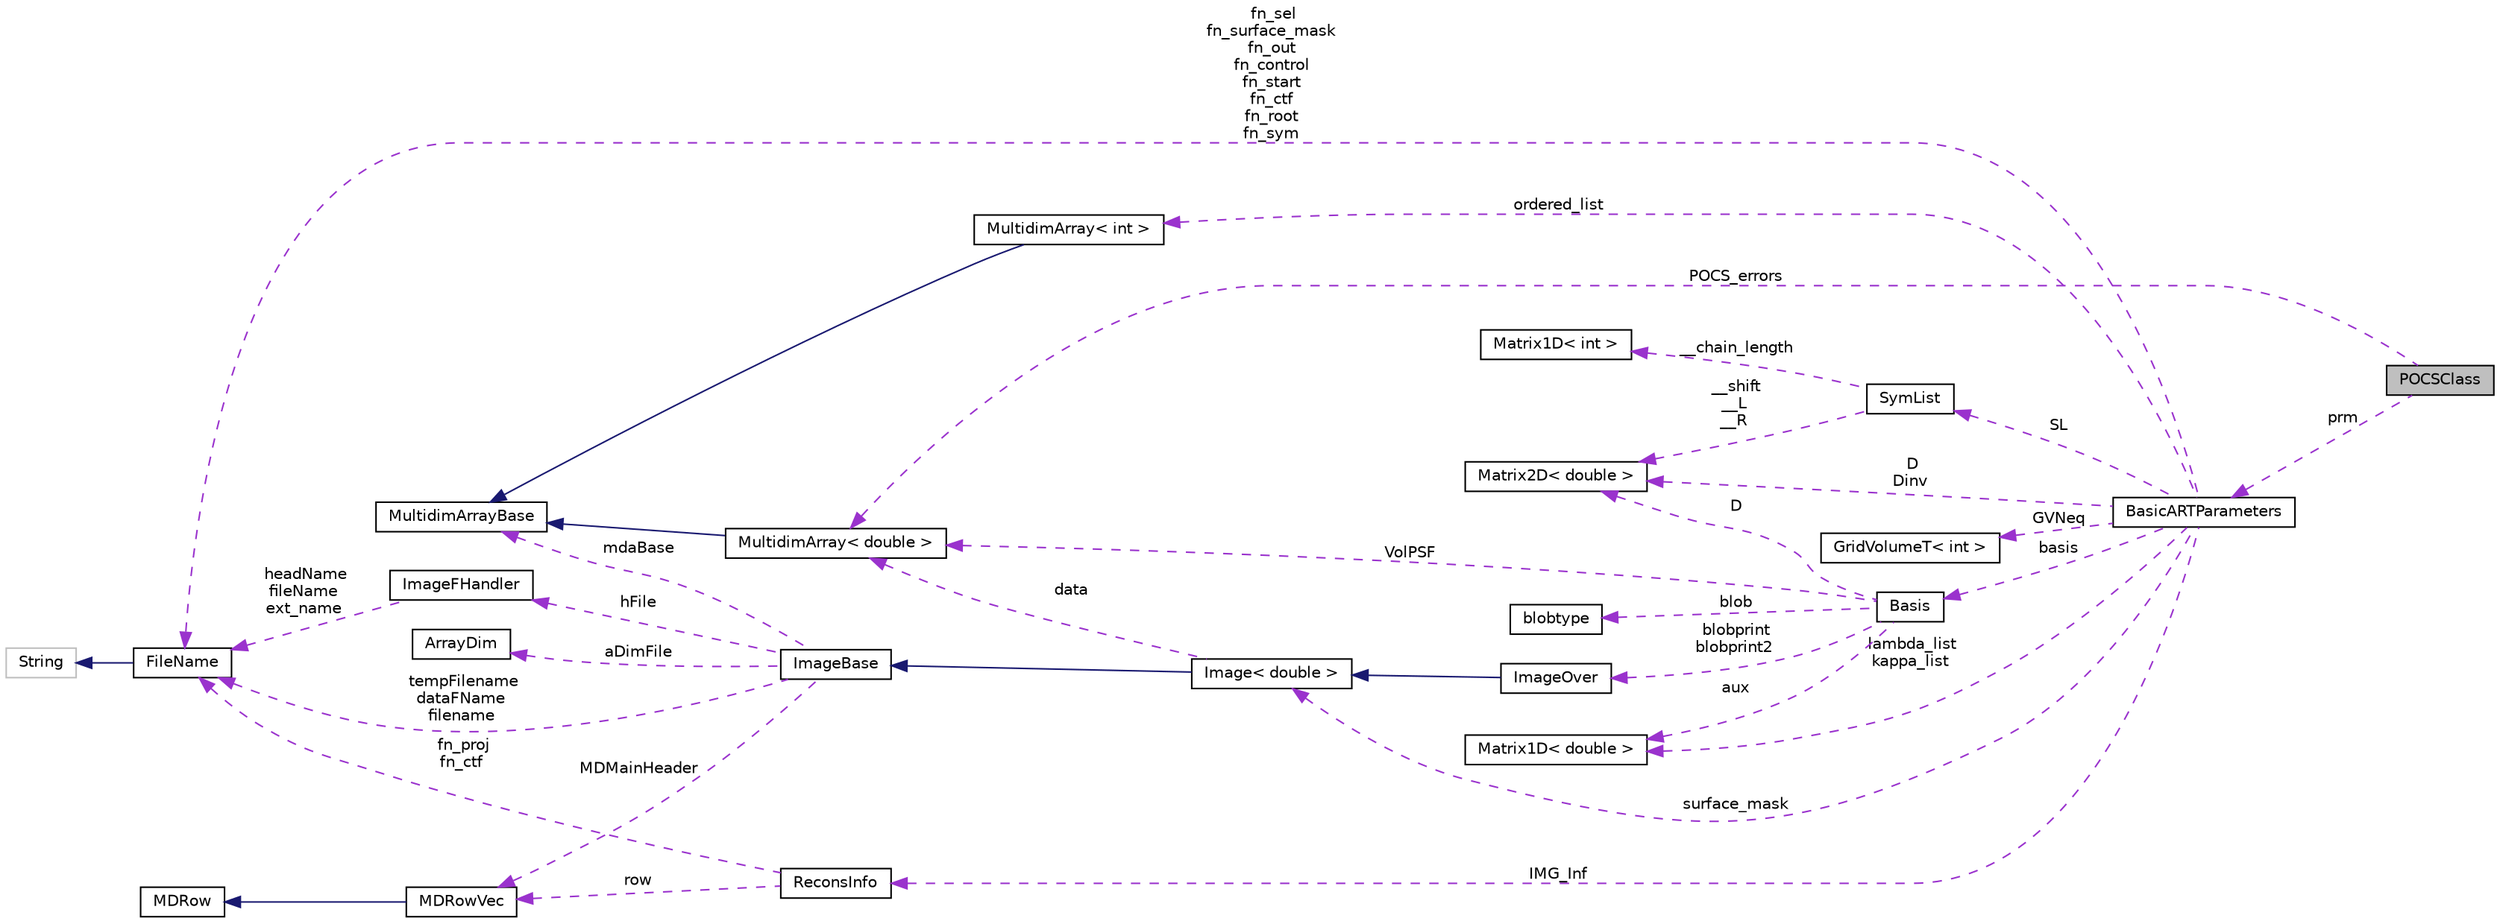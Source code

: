 digraph "POCSClass"
{
  edge [fontname="Helvetica",fontsize="10",labelfontname="Helvetica",labelfontsize="10"];
  node [fontname="Helvetica",fontsize="10",shape=record];
  rankdir="LR";
  Node1 [label="POCSClass",height=0.2,width=0.4,color="black", fillcolor="grey75", style="filled", fontcolor="black"];
  Node2 -> Node1 [dir="back",color="darkorchid3",fontsize="10",style="dashed",label=" prm" ,fontname="Helvetica"];
  Node2 [label="BasicARTParameters",height=0.2,width=0.4,color="black", fillcolor="white", style="filled",URL="$classBasicARTParameters.html"];
  Node3 -> Node2 [dir="back",color="darkorchid3",fontsize="10",style="dashed",label=" IMG_Inf" ,fontname="Helvetica"];
  Node3 [label="ReconsInfo",height=0.2,width=0.4,color="black", fillcolor="white", style="filled",URL="$structReconsInfo.html"];
  Node4 -> Node3 [dir="back",color="darkorchid3",fontsize="10",style="dashed",label=" row" ,fontname="Helvetica"];
  Node4 [label="MDRowVec",height=0.2,width=0.4,color="black", fillcolor="white", style="filled",URL="$classMDRowVec.html"];
  Node5 -> Node4 [dir="back",color="midnightblue",fontsize="10",style="solid",fontname="Helvetica"];
  Node5 [label="MDRow",height=0.2,width=0.4,color="black", fillcolor="white", style="filled",URL="$classMDRow.html"];
  Node6 -> Node3 [dir="back",color="darkorchid3",fontsize="10",style="dashed",label=" fn_proj\nfn_ctf" ,fontname="Helvetica"];
  Node6 [label="FileName",height=0.2,width=0.4,color="black", fillcolor="white", style="filled",URL="$classFileName.html"];
  Node7 -> Node6 [dir="back",color="midnightblue",fontsize="10",style="solid",fontname="Helvetica"];
  Node7 [label="String",height=0.2,width=0.4,color="grey75", fillcolor="white", style="filled"];
  Node8 -> Node2 [dir="back",color="darkorchid3",fontsize="10",style="dashed",label=" D\nDinv" ,fontname="Helvetica"];
  Node8 [label="Matrix2D\< double \>",height=0.2,width=0.4,color="black", fillcolor="white", style="filled",URL="$classMatrix2D.html"];
  Node9 -> Node2 [dir="back",color="darkorchid3",fontsize="10",style="dashed",label=" basis" ,fontname="Helvetica"];
  Node9 [label="Basis",height=0.2,width=0.4,color="black", fillcolor="white", style="filled",URL="$classBasis.html"];
  Node10 -> Node9 [dir="back",color="darkorchid3",fontsize="10",style="dashed",label=" blobprint\nblobprint2" ,fontname="Helvetica"];
  Node10 [label="ImageOver",height=0.2,width=0.4,color="black", fillcolor="white", style="filled",URL="$classImageOver.html"];
  Node11 -> Node10 [dir="back",color="midnightblue",fontsize="10",style="solid",fontname="Helvetica"];
  Node11 [label="Image\< double \>",height=0.2,width=0.4,color="black", fillcolor="white", style="filled",URL="$classImage.html"];
  Node12 -> Node11 [dir="back",color="midnightblue",fontsize="10",style="solid",fontname="Helvetica"];
  Node12 [label="ImageBase",height=0.2,width=0.4,color="black", fillcolor="white", style="filled",URL="$classImageBase.html",tooltip="Image base class. "];
  Node13 -> Node12 [dir="back",color="darkorchid3",fontsize="10",style="dashed",label=" mdaBase" ,fontname="Helvetica"];
  Node13 [label="MultidimArrayBase",height=0.2,width=0.4,color="black", fillcolor="white", style="filled",URL="$classMultidimArrayBase.html"];
  Node4 -> Node12 [dir="back",color="darkorchid3",fontsize="10",style="dashed",label=" MDMainHeader" ,fontname="Helvetica"];
  Node14 -> Node12 [dir="back",color="darkorchid3",fontsize="10",style="dashed",label=" hFile" ,fontname="Helvetica"];
  Node14 [label="ImageFHandler",height=0.2,width=0.4,color="black", fillcolor="white", style="filled",URL="$structImageFHandler.html"];
  Node6 -> Node14 [dir="back",color="darkorchid3",fontsize="10",style="dashed",label=" headName\nfileName\next_name" ,fontname="Helvetica"];
  Node15 -> Node12 [dir="back",color="darkorchid3",fontsize="10",style="dashed",label=" aDimFile" ,fontname="Helvetica"];
  Node15 [label="ArrayDim",height=0.2,width=0.4,color="black", fillcolor="white", style="filled",URL="$structArrayDim.html"];
  Node6 -> Node12 [dir="back",color="darkorchid3",fontsize="10",style="dashed",label=" tempFilename\ndataFName\nfilename" ,fontname="Helvetica"];
  Node16 -> Node11 [dir="back",color="darkorchid3",fontsize="10",style="dashed",label=" data" ,fontname="Helvetica"];
  Node16 [label="MultidimArray\< double \>",height=0.2,width=0.4,color="black", fillcolor="white", style="filled",URL="$classMultidimArray.html"];
  Node13 -> Node16 [dir="back",color="midnightblue",fontsize="10",style="solid",fontname="Helvetica"];
  Node17 -> Node9 [dir="back",color="darkorchid3",fontsize="10",style="dashed",label=" blob" ,fontname="Helvetica"];
  Node17 [label="blobtype",height=0.2,width=0.4,color="black", fillcolor="white", style="filled",URL="$structblobtype.html"];
  Node8 -> Node9 [dir="back",color="darkorchid3",fontsize="10",style="dashed",label=" D" ,fontname="Helvetica"];
  Node18 -> Node9 [dir="back",color="darkorchid3",fontsize="10",style="dashed",label=" aux" ,fontname="Helvetica"];
  Node18 [label="Matrix1D\< double \>",height=0.2,width=0.4,color="black", fillcolor="white", style="filled",URL="$classMatrix1D.html"];
  Node16 -> Node9 [dir="back",color="darkorchid3",fontsize="10",style="dashed",label=" VolPSF" ,fontname="Helvetica"];
  Node11 -> Node2 [dir="back",color="darkorchid3",fontsize="10",style="dashed",label=" surface_mask" ,fontname="Helvetica"];
  Node18 -> Node2 [dir="back",color="darkorchid3",fontsize="10",style="dashed",label=" lambda_list\nkappa_list" ,fontname="Helvetica"];
  Node19 -> Node2 [dir="back",color="darkorchid3",fontsize="10",style="dashed",label=" ordered_list" ,fontname="Helvetica"];
  Node19 [label="MultidimArray\< int \>",height=0.2,width=0.4,color="black", fillcolor="white", style="filled",URL="$classMultidimArray.html"];
  Node13 -> Node19 [dir="back",color="midnightblue",fontsize="10",style="solid",fontname="Helvetica"];
  Node20 -> Node2 [dir="back",color="darkorchid3",fontsize="10",style="dashed",label=" GVNeq" ,fontname="Helvetica"];
  Node20 [label="GridVolumeT\< int \>",height=0.2,width=0.4,color="black", fillcolor="white", style="filled",URL="$classGridVolumeT.html"];
  Node21 -> Node2 [dir="back",color="darkorchid3",fontsize="10",style="dashed",label=" SL" ,fontname="Helvetica"];
  Node21 [label="SymList",height=0.2,width=0.4,color="black", fillcolor="white", style="filled",URL="$classSymList.html"];
  Node8 -> Node21 [dir="back",color="darkorchid3",fontsize="10",style="dashed",label=" __shift\n__L\n__R" ,fontname="Helvetica"];
  Node22 -> Node21 [dir="back",color="darkorchid3",fontsize="10",style="dashed",label=" __chain_length" ,fontname="Helvetica"];
  Node22 [label="Matrix1D\< int \>",height=0.2,width=0.4,color="black", fillcolor="white", style="filled",URL="$classMatrix1D.html"];
  Node6 -> Node2 [dir="back",color="darkorchid3",fontsize="10",style="dashed",label=" fn_sel\nfn_surface_mask\nfn_out\nfn_control\nfn_start\nfn_ctf\nfn_root\nfn_sym" ,fontname="Helvetica"];
  Node16 -> Node1 [dir="back",color="darkorchid3",fontsize="10",style="dashed",label=" POCS_errors" ,fontname="Helvetica"];
}
